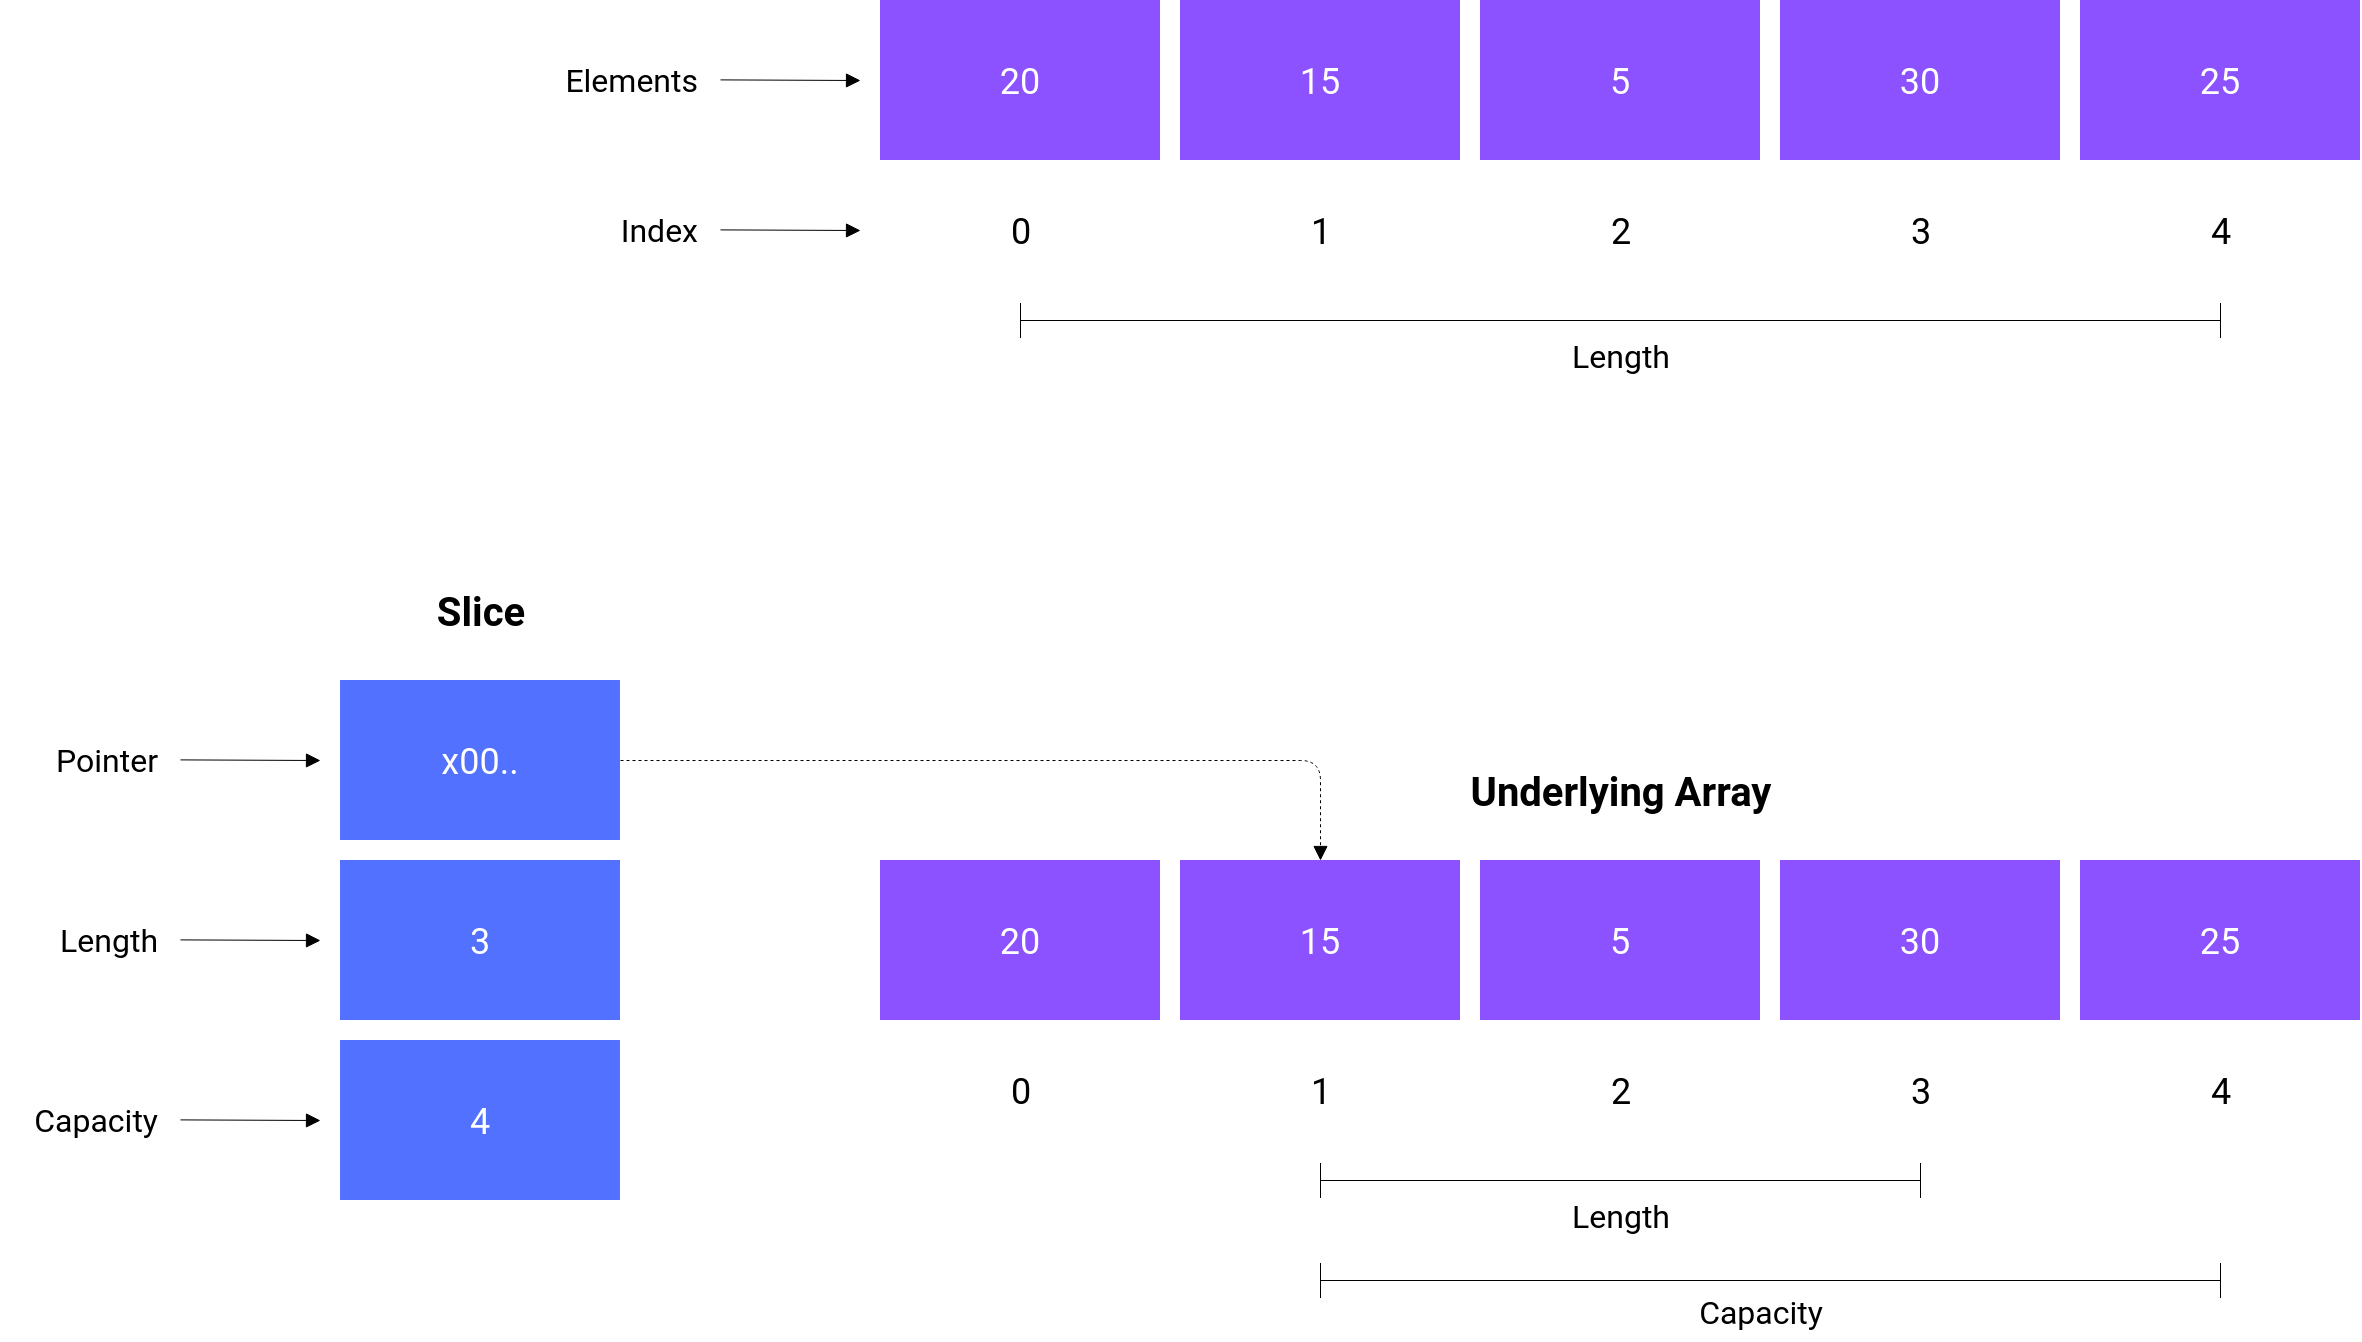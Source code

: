 <mxfile version="17.2.4" type="device"><diagram id="e93HEYufkffBc4CsdoKG" name="Page-1"><mxGraphModel dx="2472" dy="1207" grid="1" gridSize="10" guides="1" tooltips="1" connect="1" arrows="1" fold="1" page="1" pageScale="1" pageWidth="827" pageHeight="1169" math="0" shadow="0"><root><mxCell id="0"/><mxCell id="1" parent="0"/><mxCell id="z691HX1NkWvTDd3IRqi5-1" value="&lt;font data-font-src=&quot;https://fonts.googleapis.com/css?family=Roboto&quot; style=&quot;font-size: 18px&quot; color=&quot;#ffffff&quot;&gt;20&lt;/font&gt;" style="rounded=0;whiteSpace=wrap;html=1;fillColor=#8c52ff;strokeColor=none;fontFamily=Roboto;fontSource=https%3A%2F%2Ffonts.googleapis.com%2Fcss%3Ffamily%3DRoboto;" parent="1" vertex="1"><mxGeometry x="160" y="480" width="140" height="80" as="geometry"/></mxCell><mxCell id="z691HX1NkWvTDd3IRqi5-3" value="&lt;font data-font-src=&quot;https://fonts.googleapis.com/css?family=Roboto&quot; style=&quot;font-size: 18px&quot; color=&quot;#ffffff&quot;&gt;15&lt;/font&gt;" style="rounded=0;whiteSpace=wrap;html=1;fillColor=#8c52ff;strokeColor=none;fontFamily=Roboto;fontSource=https%3A%2F%2Ffonts.googleapis.com%2Fcss%3Ffamily%3DRoboto;" parent="1" vertex="1"><mxGeometry x="310" y="480" width="140" height="80" as="geometry"/></mxCell><mxCell id="z691HX1NkWvTDd3IRqi5-4" value="&lt;font color=&quot;#ffffff&quot;&gt;&lt;span style=&quot;font-size: 18px&quot;&gt;5&lt;/span&gt;&lt;/font&gt;" style="rounded=0;whiteSpace=wrap;html=1;fillColor=#8c52ff;strokeColor=none;fontFamily=Roboto;fontSource=https%3A%2F%2Ffonts.googleapis.com%2Fcss%3Ffamily%3DRoboto;" parent="1" vertex="1"><mxGeometry x="460" y="480" width="140" height="80" as="geometry"/></mxCell><mxCell id="z691HX1NkWvTDd3IRqi5-5" value="&lt;font data-font-src=&quot;https://fonts.googleapis.com/css?family=Roboto&quot; style=&quot;font-size: 18px&quot; color=&quot;#ffffff&quot;&gt;30&lt;/font&gt;" style="rounded=0;whiteSpace=wrap;html=1;fillColor=#8c52ff;strokeColor=none;fontFamily=Roboto;fontSource=https%3A%2F%2Ffonts.googleapis.com%2Fcss%3Ffamily%3DRoboto;" parent="1" vertex="1"><mxGeometry x="610" y="480" width="140" height="80" as="geometry"/></mxCell><mxCell id="z691HX1NkWvTDd3IRqi5-6" value="&lt;font data-font-src=&quot;https://fonts.googleapis.com/css?family=Roboto&quot; style=&quot;font-size: 18px&quot; color=&quot;#ffffff&quot;&gt;25&lt;/font&gt;" style="rounded=0;whiteSpace=wrap;html=1;fillColor=#8c52ff;strokeColor=none;fontFamily=Roboto;fontSource=https%3A%2F%2Ffonts.googleapis.com%2Fcss%3Ffamily%3DRoboto;" parent="1" vertex="1"><mxGeometry x="760" y="480" width="140" height="80" as="geometry"/></mxCell><mxCell id="z691HX1NkWvTDd3IRqi5-7" value="&lt;font color=&quot;#000000&quot; style=&quot;font-size: 16px;&quot;&gt;Elements&lt;/font&gt;" style="text;html=1;align=right;verticalAlign=middle;resizable=0;points=[];autosize=1;strokeColor=none;fillColor=none;fontSize=16;fontFamily=Roboto;fontColor=#FFFFFF;" parent="1" vertex="1"><mxGeometry x="-10" y="510" width="80" height="20" as="geometry"/></mxCell><mxCell id="z691HX1NkWvTDd3IRqi5-8" value="&lt;font color=&quot;#000000&quot; style=&quot;font-size: 16px;&quot;&gt;Index&lt;/font&gt;" style="text;html=1;align=right;verticalAlign=middle;resizable=0;points=[];autosize=1;strokeColor=none;fillColor=none;fontSize=16;fontFamily=Roboto;fontColor=#FFFFFF;" parent="1" vertex="1"><mxGeometry x="20" y="585" width="50" height="20" as="geometry"/></mxCell><mxCell id="z691HX1NkWvTDd3IRqi5-9" value="&lt;font color=&quot;#000000&quot;&gt;0&lt;/font&gt;" style="text;html=1;align=center;verticalAlign=middle;resizable=0;points=[];autosize=1;strokeColor=none;fillColor=none;fontSize=18;fontFamily=Roboto;fontColor=#FFFFFF;" parent="1" vertex="1"><mxGeometry x="215" y="580" width="30" height="30" as="geometry"/></mxCell><mxCell id="z691HX1NkWvTDd3IRqi5-10" value="&lt;font color=&quot;#000000&quot;&gt;1&lt;/font&gt;" style="text;html=1;align=center;verticalAlign=middle;resizable=0;points=[];autosize=1;strokeColor=none;fillColor=none;fontSize=18;fontFamily=Roboto;fontColor=#FFFFFF;" parent="1" vertex="1"><mxGeometry x="365" y="580" width="30" height="30" as="geometry"/></mxCell><mxCell id="z691HX1NkWvTDd3IRqi5-11" value="&lt;font color=&quot;#000000&quot;&gt;2&lt;/font&gt;" style="text;html=1;align=center;verticalAlign=middle;resizable=0;points=[];autosize=1;strokeColor=none;fillColor=none;fontSize=18;fontFamily=Roboto;fontColor=#FFFFFF;" parent="1" vertex="1"><mxGeometry x="515" y="580" width="30" height="30" as="geometry"/></mxCell><mxCell id="z691HX1NkWvTDd3IRqi5-12" value="&lt;font color=&quot;#000000&quot;&gt;3&lt;/font&gt;" style="text;html=1;align=center;verticalAlign=middle;resizable=0;points=[];autosize=1;strokeColor=none;fillColor=none;fontSize=18;fontFamily=Roboto;fontColor=#FFFFFF;" parent="1" vertex="1"><mxGeometry x="665" y="580" width="30" height="30" as="geometry"/></mxCell><mxCell id="z691HX1NkWvTDd3IRqi5-13" value="&lt;font color=&quot;#000000&quot;&gt;4&lt;/font&gt;" style="text;html=1;align=center;verticalAlign=middle;resizable=0;points=[];autosize=1;strokeColor=none;fillColor=none;fontSize=18;fontFamily=Roboto;fontColor=#FFFFFF;" parent="1" vertex="1"><mxGeometry x="815" y="580" width="30" height="30" as="geometry"/></mxCell><mxCell id="z691HX1NkWvTDd3IRqi5-14" value="" style="endArrow=block;html=1;rounded=0;fontFamily=Roboto;fontSource=https%3A%2F%2Ffonts.googleapis.com%2Fcss%3Ffamily%3DRoboto;fontSize=18;fontColor=#000000;strokeWidth=0.5;endFill=1;" parent="1" edge="1"><mxGeometry width="50" height="50" relative="1" as="geometry"><mxPoint x="80" y="594.7" as="sourcePoint"/><mxPoint x="150" y="595" as="targetPoint"/></mxGeometry></mxCell><mxCell id="z691HX1NkWvTDd3IRqi5-15" value="" style="endArrow=block;html=1;rounded=0;fontFamily=Roboto;fontSource=https%3A%2F%2Ffonts.googleapis.com%2Fcss%3Ffamily%3DRoboto;fontSize=18;fontColor=#000000;strokeWidth=0.5;endFill=1;" parent="1" edge="1"><mxGeometry width="50" height="50" relative="1" as="geometry"><mxPoint x="80" y="519.7" as="sourcePoint"/><mxPoint x="150" y="520" as="targetPoint"/></mxGeometry></mxCell><mxCell id="z691HX1NkWvTDd3IRqi5-16" value="" style="endArrow=baseDash;html=1;rounded=0;fontFamily=Roboto;fontSource=https%3A%2F%2Ffonts.googleapis.com%2Fcss%3Ffamily%3DRoboto;fontSize=18;fontColor=#000000;strokeWidth=0.5;endFill=0;startArrow=baseDash;startFill=0;startSize=16;endSize=16;" parent="1" edge="1"><mxGeometry width="50" height="50" relative="1" as="geometry"><mxPoint x="230" y="640" as="sourcePoint"/><mxPoint x="830" y="640" as="targetPoint"/></mxGeometry></mxCell><mxCell id="z691HX1NkWvTDd3IRqi5-17" value="&lt;font color=&quot;#000000&quot; style=&quot;font-size: 16px;&quot;&gt;Length&lt;/font&gt;" style="text;html=1;align=center;verticalAlign=middle;resizable=0;points=[];autosize=1;strokeColor=none;fillColor=none;fontSize=16;fontFamily=Roboto;fontColor=#FFFFFF;" parent="1" vertex="1"><mxGeometry x="500" y="648" width="60" height="20" as="geometry"/></mxCell><mxCell id="z691HX1NkWvTDd3IRqi5-18" value="&lt;font data-font-src=&quot;https://fonts.googleapis.com/css?family=Roboto&quot; style=&quot;font-size: 18px&quot; color=&quot;#ffffff&quot;&gt;20&lt;/font&gt;" style="rounded=0;whiteSpace=wrap;html=1;fillColor=#8c52ff;strokeColor=none;fontFamily=Roboto;fontSource=https%3A%2F%2Ffonts.googleapis.com%2Fcss%3Ffamily%3DRoboto;" parent="1" vertex="1"><mxGeometry x="160" y="910" width="140" height="80" as="geometry"/></mxCell><mxCell id="z691HX1NkWvTDd3IRqi5-19" value="&lt;font data-font-src=&quot;https://fonts.googleapis.com/css?family=Roboto&quot; style=&quot;font-size: 18px&quot; color=&quot;#ffffff&quot;&gt;15&lt;/font&gt;" style="rounded=0;whiteSpace=wrap;html=1;fillColor=#8c52ff;strokeColor=none;fontFamily=Roboto;fontSource=https%3A%2F%2Ffonts.googleapis.com%2Fcss%3Ffamily%3DRoboto;" parent="1" vertex="1"><mxGeometry x="310" y="910" width="140" height="80" as="geometry"/></mxCell><mxCell id="z691HX1NkWvTDd3IRqi5-20" value="&lt;font color=&quot;#ffffff&quot;&gt;&lt;span style=&quot;font-size: 18px&quot;&gt;5&lt;/span&gt;&lt;/font&gt;" style="rounded=0;whiteSpace=wrap;html=1;fillColor=#8c52ff;strokeColor=none;fontFamily=Roboto;fontSource=https%3A%2F%2Ffonts.googleapis.com%2Fcss%3Ffamily%3DRoboto;" parent="1" vertex="1"><mxGeometry x="460" y="910" width="140" height="80" as="geometry"/></mxCell><mxCell id="z691HX1NkWvTDd3IRqi5-21" value="&lt;font data-font-src=&quot;https://fonts.googleapis.com/css?family=Roboto&quot; style=&quot;font-size: 18px&quot; color=&quot;#ffffff&quot;&gt;30&lt;/font&gt;" style="rounded=0;whiteSpace=wrap;html=1;fillColor=#8c52ff;strokeColor=none;fontFamily=Roboto;fontSource=https%3A%2F%2Ffonts.googleapis.com%2Fcss%3Ffamily%3DRoboto;" parent="1" vertex="1"><mxGeometry x="610" y="910" width="140" height="80" as="geometry"/></mxCell><mxCell id="z691HX1NkWvTDd3IRqi5-22" value="&lt;font data-font-src=&quot;https://fonts.googleapis.com/css?family=Roboto&quot; style=&quot;font-size: 18px&quot; color=&quot;#ffffff&quot;&gt;25&lt;/font&gt;" style="rounded=0;whiteSpace=wrap;html=1;fillColor=#8c52ff;strokeColor=none;fontFamily=Roboto;fontSource=https%3A%2F%2Ffonts.googleapis.com%2Fcss%3Ffamily%3DRoboto;" parent="1" vertex="1"><mxGeometry x="760" y="910" width="140" height="80" as="geometry"/></mxCell><mxCell id="z691HX1NkWvTDd3IRqi5-23" value="&lt;font color=&quot;#000000&quot; style=&quot;font-size: 16px;&quot;&gt;Pointer&lt;/font&gt;" style="text;html=1;align=right;verticalAlign=middle;resizable=0;points=[];autosize=1;strokeColor=none;fillColor=none;fontSize=16;fontFamily=Roboto;fontColor=#FFFFFF;" parent="1" vertex="1"><mxGeometry x="-270" y="850" width="70" height="20" as="geometry"/></mxCell><mxCell id="z691HX1NkWvTDd3IRqi5-25" value="&lt;font color=&quot;#000000&quot;&gt;0&lt;/font&gt;" style="text;html=1;align=center;verticalAlign=middle;resizable=0;points=[];autosize=1;strokeColor=none;fillColor=none;fontSize=18;fontFamily=Roboto;fontColor=#FFFFFF;" parent="1" vertex="1"><mxGeometry x="215" y="1010" width="30" height="30" as="geometry"/></mxCell><mxCell id="z691HX1NkWvTDd3IRqi5-26" value="&lt;font color=&quot;#000000&quot;&gt;1&lt;/font&gt;" style="text;html=1;align=center;verticalAlign=middle;resizable=0;points=[];autosize=1;strokeColor=none;fillColor=none;fontSize=18;fontFamily=Roboto;fontColor=#FFFFFF;" parent="1" vertex="1"><mxGeometry x="365" y="1010" width="30" height="30" as="geometry"/></mxCell><mxCell id="z691HX1NkWvTDd3IRqi5-27" value="&lt;font color=&quot;#000000&quot;&gt;2&lt;/font&gt;" style="text;html=1;align=center;verticalAlign=middle;resizable=0;points=[];autosize=1;strokeColor=none;fillColor=none;fontSize=18;fontFamily=Roboto;fontColor=#FFFFFF;" parent="1" vertex="1"><mxGeometry x="515" y="1010" width="30" height="30" as="geometry"/></mxCell><mxCell id="z691HX1NkWvTDd3IRqi5-28" value="&lt;font color=&quot;#000000&quot;&gt;3&lt;/font&gt;" style="text;html=1;align=center;verticalAlign=middle;resizable=0;points=[];autosize=1;strokeColor=none;fillColor=none;fontSize=18;fontFamily=Roboto;fontColor=#FFFFFF;" parent="1" vertex="1"><mxGeometry x="665" y="1010" width="30" height="30" as="geometry"/></mxCell><mxCell id="z691HX1NkWvTDd3IRqi5-29" value="&lt;font color=&quot;#000000&quot;&gt;4&lt;/font&gt;" style="text;html=1;align=center;verticalAlign=middle;resizable=0;points=[];autosize=1;strokeColor=none;fillColor=none;fontSize=18;fontFamily=Roboto;fontColor=#FFFFFF;" parent="1" vertex="1"><mxGeometry x="815" y="1010" width="30" height="30" as="geometry"/></mxCell><mxCell id="z691HX1NkWvTDd3IRqi5-30" value="" style="endArrow=block;html=1;fontFamily=Roboto;fontSource=https%3A%2F%2Ffonts.googleapis.com%2Fcss%3Ffamily%3DRoboto;fontSize=18;fontColor=#000000;strokeWidth=0.5;endFill=1;exitX=1;exitY=0.5;exitDx=0;exitDy=0;entryX=0.5;entryY=0;entryDx=0;entryDy=0;rounded=1;dashed=1;" parent="1" source="z691HX1NkWvTDd3IRqi5-38" target="z691HX1NkWvTDd3IRqi5-19" edge="1"><mxGeometry width="50" height="50" relative="1" as="geometry"><mxPoint x="-80" y="779.7" as="sourcePoint"/><mxPoint x="130" y="730" as="targetPoint"/><Array as="points"><mxPoint x="380" y="860"/></Array></mxGeometry></mxCell><mxCell id="z691HX1NkWvTDd3IRqi5-31" value="" style="endArrow=block;html=1;rounded=0;fontFamily=Roboto;fontSource=https%3A%2F%2Ffonts.googleapis.com%2Fcss%3Ffamily%3DRoboto;fontSize=18;fontColor=#000000;strokeWidth=0.5;endFill=1;" parent="1" edge="1"><mxGeometry width="50" height="50" relative="1" as="geometry"><mxPoint x="-190" y="859.7" as="sourcePoint"/><mxPoint x="-120" y="860.0" as="targetPoint"/></mxGeometry></mxCell><mxCell id="z691HX1NkWvTDd3IRqi5-32" value="" style="endArrow=baseDash;html=1;rounded=0;fontFamily=Roboto;fontSource=https%3A%2F%2Ffonts.googleapis.com%2Fcss%3Ffamily%3DRoboto;fontSize=18;fontColor=#000000;strokeWidth=0.5;endFill=0;startArrow=baseDash;startFill=0;startSize=16;endSize=16;" parent="1" edge="1"><mxGeometry width="50" height="50" relative="1" as="geometry"><mxPoint x="380" y="1070" as="sourcePoint"/><mxPoint x="680" y="1070" as="targetPoint"/></mxGeometry></mxCell><mxCell id="z691HX1NkWvTDd3IRqi5-33" value="&lt;font color=&quot;#000000&quot; style=&quot;font-size: 16px&quot;&gt;Length&lt;/font&gt;" style="text;html=1;align=center;verticalAlign=middle;resizable=0;points=[];autosize=1;strokeColor=none;fillColor=none;fontSize=18;fontFamily=Roboto;fontColor=#FFFFFF;" parent="1" vertex="1"><mxGeometry x="500" y="1072" width="60" height="30" as="geometry"/></mxCell><mxCell id="z691HX1NkWvTDd3IRqi5-34" value="&lt;font color=&quot;#000000&quot; style=&quot;font-size: 20px;&quot;&gt;Underlying Array&lt;/font&gt;" style="text;html=1;align=center;verticalAlign=middle;resizable=0;points=[];autosize=1;strokeColor=none;fillColor=none;fontSize=20;fontFamily=Roboto;fontColor=#FFFFFF;fontStyle=1" parent="1" vertex="1"><mxGeometry x="450" y="860" width="160" height="30" as="geometry"/></mxCell><mxCell id="z691HX1NkWvTDd3IRqi5-35" value="" style="endArrow=baseDash;html=1;rounded=0;fontFamily=Roboto;fontSource=https%3A%2F%2Ffonts.googleapis.com%2Fcss%3Ffamily%3DRoboto;fontSize=18;fontColor=#000000;strokeWidth=0.5;endFill=0;startArrow=baseDash;startFill=0;startSize=16;endSize=16;" parent="1" edge="1"><mxGeometry width="50" height="50" relative="1" as="geometry"><mxPoint x="380" y="1120" as="sourcePoint"/><mxPoint x="830" y="1120" as="targetPoint"/></mxGeometry></mxCell><mxCell id="z691HX1NkWvTDd3IRqi5-36" value="&lt;font color=&quot;#000000&quot; style=&quot;font-size: 16px&quot;&gt;Capacity&lt;/font&gt;" style="text;html=1;align=center;verticalAlign=middle;resizable=0;points=[];autosize=1;strokeColor=none;fillColor=none;fontSize=18;fontFamily=Roboto;fontColor=#FFFFFF;" parent="1" vertex="1"><mxGeometry x="560" y="1120" width="80" height="30" as="geometry"/></mxCell><mxCell id="z691HX1NkWvTDd3IRqi5-37" value="&lt;font data-font-src=&quot;https://fonts.googleapis.com/css?family=Roboto&quot; style=&quot;font-size: 18px&quot; color=&quot;#ffffff&quot;&gt;3&lt;/font&gt;" style="rounded=0;whiteSpace=wrap;html=1;fillColor=#5271ff;strokeColor=none;fontFamily=Roboto;fontSource=https%3A%2F%2Ffonts.googleapis.com%2Fcss%3Ffamily%3DRoboto;" parent="1" vertex="1"><mxGeometry x="-110" y="910" width="140" height="80" as="geometry"/></mxCell><mxCell id="z691HX1NkWvTDd3IRqi5-38" value="&lt;font data-font-src=&quot;https://fonts.googleapis.com/css?family=Roboto&quot; style=&quot;font-size: 18px&quot; color=&quot;#ffffff&quot;&gt;x00..&lt;/font&gt;" style="rounded=0;whiteSpace=wrap;html=1;fillColor=#5271ff;strokeColor=none;fontFamily=Roboto;fontSource=https%3A%2F%2Ffonts.googleapis.com%2Fcss%3Ffamily%3DRoboto;" parent="1" vertex="1"><mxGeometry x="-110" y="820" width="140" height="80" as="geometry"/></mxCell><mxCell id="z691HX1NkWvTDd3IRqi5-39" value="&lt;font data-font-src=&quot;https://fonts.googleapis.com/css?family=Roboto&quot; style=&quot;font-size: 18px&quot; color=&quot;#ffffff&quot;&gt;4&lt;/font&gt;" style="rounded=0;whiteSpace=wrap;html=1;fillColor=#5271ff;strokeColor=none;fontFamily=Roboto;fontSource=https%3A%2F%2Ffonts.googleapis.com%2Fcss%3Ffamily%3DRoboto;" parent="1" vertex="1"><mxGeometry x="-110" y="1000" width="140" height="80" as="geometry"/></mxCell><mxCell id="z691HX1NkWvTDd3IRqi5-40" value="&lt;font color=&quot;#000000&quot; style=&quot;font-size: 16px;&quot;&gt;Length&lt;/font&gt;" style="text;html=1;align=right;verticalAlign=middle;resizable=0;points=[];autosize=1;strokeColor=none;fillColor=none;fontSize=16;fontFamily=Roboto;fontColor=#FFFFFF;" parent="1" vertex="1"><mxGeometry x="-260" y="940" width="60" height="20" as="geometry"/></mxCell><mxCell id="z691HX1NkWvTDd3IRqi5-41" value="" style="endArrow=block;html=1;rounded=0;fontFamily=Roboto;fontSource=https%3A%2F%2Ffonts.googleapis.com%2Fcss%3Ffamily%3DRoboto;fontSize=18;fontColor=#000000;strokeWidth=0.5;endFill=1;" parent="1" edge="1"><mxGeometry width="50" height="50" relative="1" as="geometry"><mxPoint x="-190" y="949.7" as="sourcePoint"/><mxPoint x="-120" y="950.0" as="targetPoint"/></mxGeometry></mxCell><mxCell id="z691HX1NkWvTDd3IRqi5-42" value="&lt;font color=&quot;#000000&quot; style=&quot;font-size: 16px;&quot;&gt;Capacity&lt;/font&gt;" style="text;html=1;align=right;verticalAlign=middle;resizable=0;points=[];autosize=1;strokeColor=none;fillColor=none;fontSize=16;fontFamily=Roboto;fontColor=#FFFFFF;" parent="1" vertex="1"><mxGeometry x="-280" y="1030" width="80" height="20" as="geometry"/></mxCell><mxCell id="z691HX1NkWvTDd3IRqi5-43" value="" style="endArrow=block;html=1;rounded=0;fontFamily=Roboto;fontSource=https%3A%2F%2Ffonts.googleapis.com%2Fcss%3Ffamily%3DRoboto;fontSize=18;fontColor=#000000;strokeWidth=0.5;endFill=1;" parent="1" edge="1"><mxGeometry width="50" height="50" relative="1" as="geometry"><mxPoint x="-190" y="1039.7" as="sourcePoint"/><mxPoint x="-120" y="1040.0" as="targetPoint"/></mxGeometry></mxCell><mxCell id="z691HX1NkWvTDd3IRqi5-44" value="&lt;font color=&quot;#000000&quot; style=&quot;font-size: 20px;&quot;&gt;Slice&lt;/font&gt;" style="text;html=1;align=center;verticalAlign=middle;resizable=0;points=[];autosize=1;strokeColor=none;fillColor=none;fontSize=20;fontFamily=Roboto;fontColor=#FFFFFF;fontStyle=1" parent="1" vertex="1"><mxGeometry x="-70" y="770" width="60" height="30" as="geometry"/></mxCell></root></mxGraphModel></diagram></mxfile>